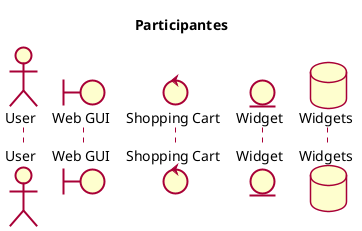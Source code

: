 @startuml Samples
skin rose
skinparam classFontName Calibri
skinparam shadowing false

title Participantes

actor User
boundary "Web GUI" as GUI
control "Shopping Cart" as SC
entity Widget
database Widgets

@enduml